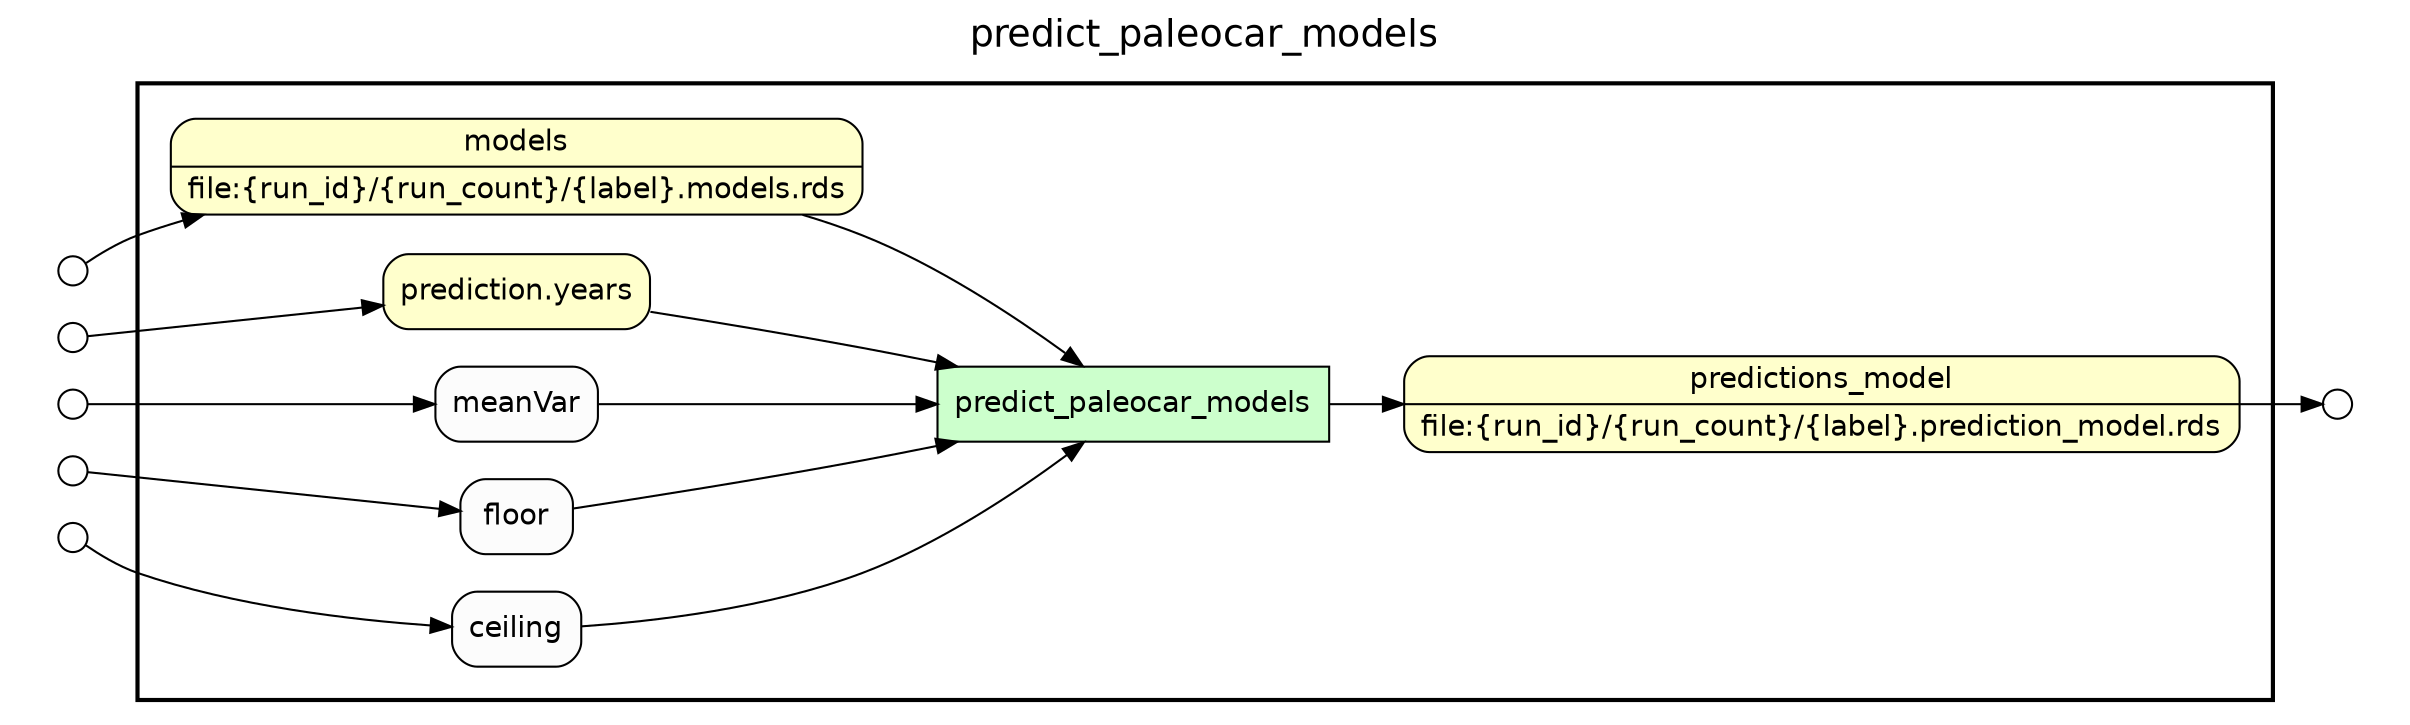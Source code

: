 digraph Workflow {
rankdir=LR
fontname=Helvetica; fontsize=18; labelloc=t
label=predict_paleocar_models
subgraph cluster_workflow_box_outer { label=""; color=black; penwidth=2
subgraph cluster_workflow_box_inner { label=""; penwidth=0
node[shape=box style=filled fillcolor="#CCFFCC" peripheries=1 fontname=Helvetica]
predict_paleocar_models
node[shape=box style="rounded,filled" fillcolor="#FFFFCC" peripheries=1 fontname=Helvetica]
predictions_model [shape=record rankdir=LR label="{{<f0> predictions_model |<f1> file\:\{run_id\}/\{run_count\}/\{label\}.prediction_model.rds}}"];
models [shape=record rankdir=LR label="{{<f0> models |<f1> file\:\{run_id\}/\{run_count\}/\{label\}.models.rds}}"];
"prediction.years"
node[shape=box style="rounded,filled" fillcolor="#FCFCFC" peripheries=1 fontname=Helvetica]
meanVar
floor
ceiling
predict_paleocar_models -> predictions_model
models -> predict_paleocar_models
"prediction.years" -> predict_paleocar_models
meanVar -> predict_paleocar_models
floor -> predict_paleocar_models
ceiling -> predict_paleocar_models
}}
subgraph cluster_input_ports_group_outer { label=""; penwidth=0
subgraph cluster_input_ports_group_inner { label=""; penwidth=0
node[shape=circle style="rounded,filled" fillcolor="#FFFFFF" peripheries=1 fontname=Helvetica width=0.2]
models_input_port [label=""]
"prediction.years_input_port" [label=""]
meanVar_input_port [label=""]
floor_input_port [label=""]
ceiling_input_port [label=""]
}}
subgraph cluster_output_ports_group_outer { label=""; penwidth=0
subgraph cluster_output_ports_group_inner { label=""; penwidth=0
node[shape=circle style="rounded,filled" fillcolor="#FFFFFF" peripheries=1 fontname=Helvetica width=0.2]
predictions_model_output_port [label=""]
}}
models_input_port -> models
"prediction.years_input_port" -> "prediction.years"
meanVar_input_port -> meanVar
floor_input_port -> floor
ceiling_input_port -> ceiling
predictions_model -> predictions_model_output_port
}
